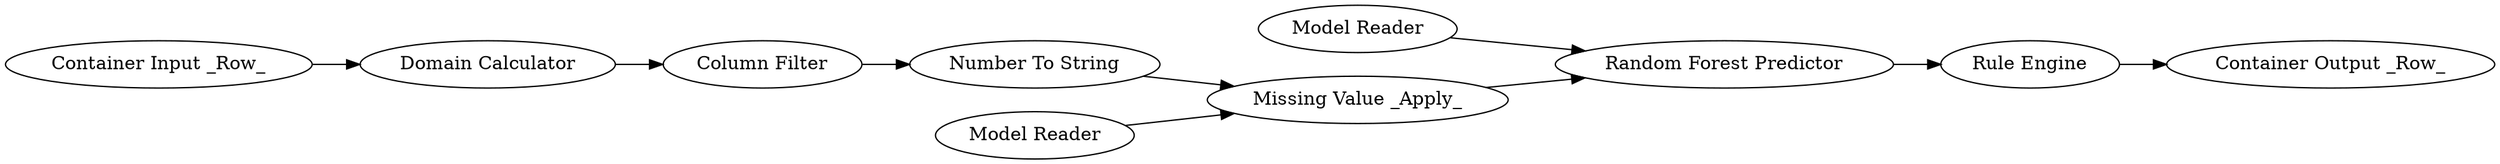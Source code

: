 digraph {
	"8336708812036587349_1194" [label="Model Reader"]
	"8336708812036587349_108" [label="Random Forest Predictor"]
	"8336708812036587349_110" [label="Missing Value _Apply_"]
	"8336708812036587349_112" [label="Rule Engine"]
	"8336708812036587349_1195" [label="Column Filter"]
	"8336708812036587349_1190" [label="Container Output _Row_"]
	"8336708812036587349_1188" [label="Domain Calculator"]
	"8336708812036587349_105" [label="Number To String"]
	"8336708812036587349_1189" [label="Container Input _Row_"]
	"8336708812036587349_1193" [label="Model Reader"]
	"8336708812036587349_1189" -> "8336708812036587349_1188"
	"8336708812036587349_1193" -> "8336708812036587349_110"
	"8336708812036587349_1195" -> "8336708812036587349_105"
	"8336708812036587349_112" -> "8336708812036587349_1190"
	"8336708812036587349_1188" -> "8336708812036587349_1195"
	"8336708812036587349_1194" -> "8336708812036587349_108"
	"8336708812036587349_108" -> "8336708812036587349_112"
	"8336708812036587349_110" -> "8336708812036587349_108"
	"8336708812036587349_105" -> "8336708812036587349_110"
	rankdir=LR
}
